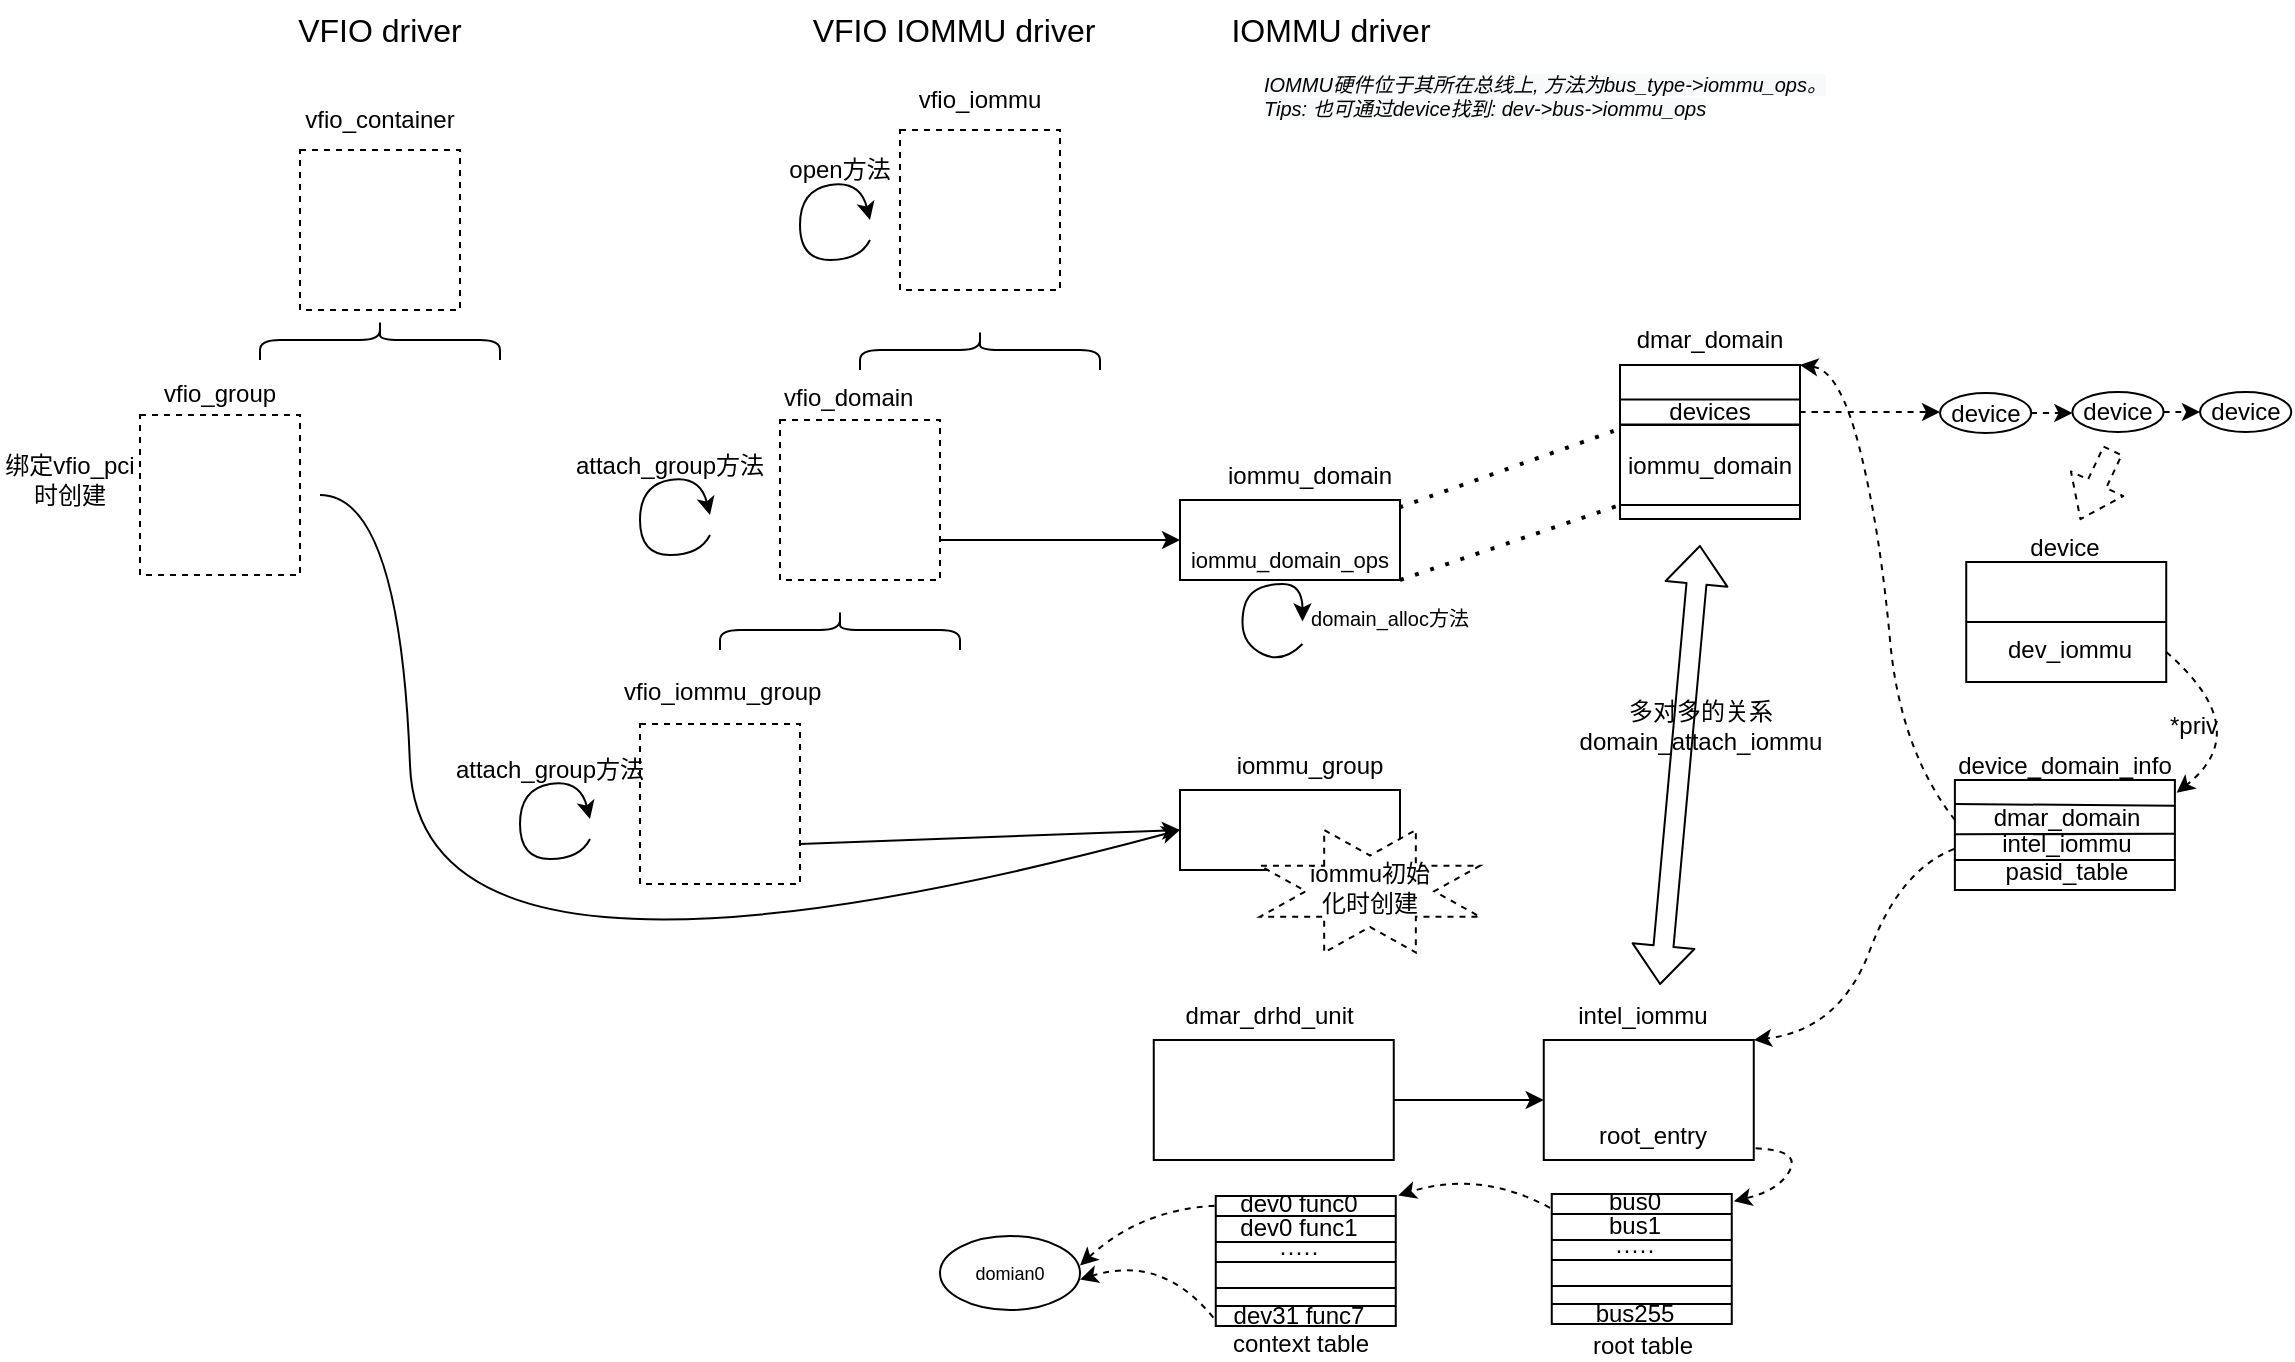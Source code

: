 <mxfile version="20.3.0" type="device"><diagram id="TdGoLbo_ntQsT3Yxs_Sf" name="Page-1"><mxGraphModel dx="1888" dy="649" grid="1" gridSize="10" guides="1" tooltips="1" connect="1" arrows="1" fold="1" page="1" pageScale="1" pageWidth="850" pageHeight="1100" math="0" shadow="0"><root><mxCell id="0"/><mxCell id="1" parent="0"/><mxCell id="GP9WpoyA37yrVVSQlpjE-4" value="vfio_domain" style="text;whiteSpace=wrap;html=1;" parent="1" vertex="1"><mxGeometry x="-340" y="230" width="80" height="25" as="geometry"/></mxCell><mxCell id="GP9WpoyA37yrVVSQlpjE-6" value="" style="whiteSpace=wrap;html=1;aspect=fixed;dashed=1;" parent="1" vertex="1"><mxGeometry x="-280" y="110" width="80" height="80" as="geometry"/></mxCell><mxCell id="GP9WpoyA37yrVVSQlpjE-7" value="vfio_iommu" style="text;html=1;strokeColor=none;fillColor=none;align=center;verticalAlign=middle;whiteSpace=wrap;rounded=0;" parent="1" vertex="1"><mxGeometry x="-270" y="80" width="60" height="30" as="geometry"/></mxCell><mxCell id="GP9WpoyA37yrVVSQlpjE-8" value="" style="whiteSpace=wrap;html=1;aspect=fixed;dashed=1;" parent="1" vertex="1"><mxGeometry x="-340" y="255" width="80" height="80" as="geometry"/></mxCell><mxCell id="GP9WpoyA37yrVVSQlpjE-9" value="vfio_iommu_group" style="text;whiteSpace=wrap;html=1;" parent="1" vertex="1"><mxGeometry x="-420" y="377" width="100" height="25" as="geometry"/></mxCell><mxCell id="GP9WpoyA37yrVVSQlpjE-10" value="" style="whiteSpace=wrap;html=1;aspect=fixed;dashed=1;" parent="1" vertex="1"><mxGeometry x="-410" y="407" width="80" height="80" as="geometry"/></mxCell><mxCell id="GP9WpoyA37yrVVSQlpjE-11" value="" style="shape=curlyBracket;whiteSpace=wrap;html=1;rounded=1;flipH=1;rotation=-90;" parent="1" vertex="1"><mxGeometry x="-250" y="160" width="20" height="120" as="geometry"/></mxCell><mxCell id="GP9WpoyA37yrVVSQlpjE-12" value="" style="shape=curlyBracket;whiteSpace=wrap;html=1;rounded=1;flipH=1;rotation=-90;" parent="1" vertex="1"><mxGeometry x="-320" y="300" width="20" height="120" as="geometry"/></mxCell><mxCell id="GP9WpoyA37yrVVSQlpjE-17" value="" style="rounded=0;whiteSpace=wrap;html=1;" parent="1" vertex="1"><mxGeometry x="-140" y="440" width="110" height="40" as="geometry"/></mxCell><mxCell id="GP9WpoyA37yrVVSQlpjE-18" value="iommu_group" style="text;html=1;strokeColor=none;fillColor=none;align=center;verticalAlign=middle;whiteSpace=wrap;rounded=0;" parent="1" vertex="1"><mxGeometry x="-108.75" y="420" width="67.5" height="15" as="geometry"/></mxCell><mxCell id="GP9WpoyA37yrVVSQlpjE-20" value="" style="endArrow=classic;html=1;rounded=0;entryX=0;entryY=0.5;entryDx=0;entryDy=0;exitX=1;exitY=0.75;exitDx=0;exitDy=0;" parent="1" source="GP9WpoyA37yrVVSQlpjE-10" target="GP9WpoyA37yrVVSQlpjE-17" edge="1"><mxGeometry width="50" height="50" relative="1" as="geometry"><mxPoint x="-310" y="510" as="sourcePoint"/><mxPoint x="-260" y="460" as="targetPoint"/></mxGeometry></mxCell><mxCell id="GP9WpoyA37yrVVSQlpjE-21" value="" style="rounded=0;whiteSpace=wrap;html=1;" parent="1" vertex="1"><mxGeometry x="-140" y="295" width="110" height="40" as="geometry"/></mxCell><mxCell id="GP9WpoyA37yrVVSQlpjE-22" value="iommu_domain" style="text;html=1;strokeColor=none;fillColor=none;align=center;verticalAlign=middle;whiteSpace=wrap;rounded=0;" parent="1" vertex="1"><mxGeometry x="-108.75" y="275" width="67.5" height="15" as="geometry"/></mxCell><mxCell id="GP9WpoyA37yrVVSQlpjE-23" value="" style="endArrow=classic;html=1;rounded=0;exitX=1;exitY=0.75;exitDx=0;exitDy=0;" parent="1" source="GP9WpoyA37yrVVSQlpjE-8" edge="1"><mxGeometry width="50" height="50" relative="1" as="geometry"><mxPoint x="-220" y="300" as="sourcePoint"/><mxPoint x="-140" y="315" as="targetPoint"/></mxGeometry></mxCell><mxCell id="GP9WpoyA37yrVVSQlpjE-25" value="" style="whiteSpace=wrap;html=1;aspect=fixed;dashed=1;" parent="1" vertex="1"><mxGeometry x="-580" y="120" width="80" height="80" as="geometry"/></mxCell><mxCell id="GP9WpoyA37yrVVSQlpjE-26" value="vfio_container" style="text;html=1;strokeColor=none;fillColor=none;align=center;verticalAlign=middle;whiteSpace=wrap;rounded=0;" parent="1" vertex="1"><mxGeometry x="-570" y="90" width="60" height="30" as="geometry"/></mxCell><mxCell id="GP9WpoyA37yrVVSQlpjE-29" value="&lt;font style=&quot;font-size: 16px;&quot;&gt;VFIO driver&lt;/font&gt;" style="text;html=1;strokeColor=none;fillColor=none;align=center;verticalAlign=middle;whiteSpace=wrap;rounded=0;" parent="1" vertex="1"><mxGeometry x="-600" y="45" width="120" height="30" as="geometry"/></mxCell><mxCell id="GP9WpoyA37yrVVSQlpjE-30" value="&lt;font style=&quot;font-size: 16px;&quot;&gt;VFIO IOMMU driver&lt;/font&gt;" style="text;html=1;strokeColor=none;fillColor=none;align=center;verticalAlign=middle;whiteSpace=wrap;rounded=0;" parent="1" vertex="1"><mxGeometry x="-330" y="45" width="154.37" height="30" as="geometry"/></mxCell><mxCell id="GP9WpoyA37yrVVSQlpjE-31" value="&lt;font style=&quot;font-size: 16px;&quot;&gt;IOMMU driver&lt;/font&gt;" style="text;html=1;strokeColor=none;fillColor=none;align=center;verticalAlign=middle;whiteSpace=wrap;rounded=0;" parent="1" vertex="1"><mxGeometry x="-129" y="45" width="128.75" height="30" as="geometry"/></mxCell><mxCell id="GP9WpoyA37yrVVSQlpjE-32" value="" style="curved=1;endArrow=classic;html=1;rounded=0;" parent="1" edge="1"><mxGeometry width="50" height="50" relative="1" as="geometry"><mxPoint x="-295" y="165" as="sourcePoint"/><mxPoint x="-295" y="155" as="targetPoint"/><Array as="points"><mxPoint x="-300" y="175"/><mxPoint x="-330" y="175"/><mxPoint x="-330" y="140"/><mxPoint x="-300" y="135"/></Array></mxGeometry></mxCell><mxCell id="GP9WpoyA37yrVVSQlpjE-33" value="open方法" style="text;html=1;strokeColor=none;fillColor=none;align=center;verticalAlign=middle;whiteSpace=wrap;rounded=0;dashed=1;" parent="1" vertex="1"><mxGeometry x="-340" y="115" width="60" height="30" as="geometry"/></mxCell><mxCell id="GP9WpoyA37yrVVSQlpjE-37" value="" style="curved=1;endArrow=classic;html=1;rounded=0;" parent="1" edge="1"><mxGeometry width="50" height="50" relative="1" as="geometry"><mxPoint x="-375" y="312.5" as="sourcePoint"/><mxPoint x="-375" y="302.5" as="targetPoint"/><Array as="points"><mxPoint x="-380" y="322.5"/><mxPoint x="-410" y="322.5"/><mxPoint x="-410" y="287.5"/><mxPoint x="-380" y="282.5"/></Array></mxGeometry></mxCell><mxCell id="GP9WpoyA37yrVVSQlpjE-38" value="attach_group方法" style="text;html=1;strokeColor=none;fillColor=none;align=center;verticalAlign=middle;whiteSpace=wrap;rounded=0;dashed=1;" parent="1" vertex="1"><mxGeometry x="-450" y="267.5" width="110" height="20" as="geometry"/></mxCell><mxCell id="GP9WpoyA37yrVVSQlpjE-40" value="vfio_group" style="text;whiteSpace=wrap;html=1;" parent="1" vertex="1"><mxGeometry x="-650" y="227.5" width="70" height="25" as="geometry"/></mxCell><mxCell id="GP9WpoyA37yrVVSQlpjE-41" value="" style="whiteSpace=wrap;html=1;aspect=fixed;dashed=1;" parent="1" vertex="1"><mxGeometry x="-660" y="252.5" width="80" height="80" as="geometry"/></mxCell><mxCell id="GP9WpoyA37yrVVSQlpjE-42" value="" style="shape=curlyBracket;whiteSpace=wrap;html=1;rounded=1;flipH=1;rotation=-90;" parent="1" vertex="1"><mxGeometry x="-550" y="155" width="20" height="120" as="geometry"/></mxCell><mxCell id="GP9WpoyA37yrVVSQlpjE-43" value="" style="endArrow=classic;html=1;curved=1;" parent="1" edge="1"><mxGeometry width="50" height="50" relative="1" as="geometry"><mxPoint x="-570" y="292.5" as="sourcePoint"/><mxPoint x="-140" y="460" as="targetPoint"/><Array as="points"><mxPoint x="-530" y="292.5"/><mxPoint x="-520" y="562.5"/></Array></mxGeometry></mxCell><mxCell id="GP9WpoyA37yrVVSQlpjE-44" value="" style="curved=1;endArrow=classic;html=1;rounded=0;" parent="1" edge="1"><mxGeometry width="50" height="50" relative="1" as="geometry"><mxPoint x="-435" y="464.5" as="sourcePoint"/><mxPoint x="-435" y="454.5" as="targetPoint"/><Array as="points"><mxPoint x="-440" y="474.5"/><mxPoint x="-470" y="474.5"/><mxPoint x="-470" y="439.5"/><mxPoint x="-440" y="434.5"/></Array></mxGeometry></mxCell><mxCell id="GP9WpoyA37yrVVSQlpjE-45" value="attach_group方法" style="text;html=1;strokeColor=none;fillColor=none;align=center;verticalAlign=middle;whiteSpace=wrap;rounded=0;dashed=1;" parent="1" vertex="1"><mxGeometry x="-510" y="420" width="110" height="20" as="geometry"/></mxCell><mxCell id="GP9WpoyA37yrVVSQlpjE-48" value="&lt;font style=&quot;font-size: 10px;&quot;&gt;domain_alloc方法&lt;/font&gt;" style="text;html=1;strokeColor=none;fillColor=none;align=center;verticalAlign=middle;whiteSpace=wrap;rounded=0;dashed=1;" parent="1" vertex="1"><mxGeometry x="-120" y="337.5" width="170" height="32.5" as="geometry"/></mxCell><mxCell id="GP9WpoyA37yrVVSQlpjE-50" value="" style="curved=1;endArrow=classic;html=1;rounded=0;" parent="1" edge="1"><mxGeometry width="50" height="50" relative="1" as="geometry"><mxPoint x="-78.75" y="367" as="sourcePoint"/><mxPoint x="-78.75" y="355.75" as="targetPoint"/><Array as="points"><mxPoint x="-88.75" y="377"/><mxPoint x="-108.75" y="367"/><mxPoint x="-108.75" y="345.75"/><mxPoint x="-98.75" y="337"/><mxPoint x="-78.75" y="337"/></Array></mxGeometry></mxCell><mxCell id="GP9WpoyA37yrVVSQlpjE-52" value="" style="verticalLabelPosition=bottom;verticalAlign=top;html=1;shape=mxgraph.basic.8_point_star;dashed=1;fontSize=10;" parent="1" vertex="1"><mxGeometry x="-100" y="460" width="110" height="61.25" as="geometry"/></mxCell><mxCell id="GP9WpoyA37yrVVSQlpjE-53" value="iommu初始化时创建" style="text;html=1;strokeColor=none;fillColor=none;align=center;verticalAlign=middle;whiteSpace=wrap;rounded=0;" parent="1" vertex="1"><mxGeometry x="-78.75" y="481.87" width="67.5" height="15" as="geometry"/></mxCell><mxCell id="GP9WpoyA37yrVVSQlpjE-54" value="" style="rounded=0;whiteSpace=wrap;html=1;" parent="1" vertex="1"><mxGeometry x="80" y="227.5" width="90" height="77" as="geometry"/></mxCell><mxCell id="GP9WpoyA37yrVVSQlpjE-55" value="dmar_domain" style="text;html=1;strokeColor=none;fillColor=none;align=center;verticalAlign=middle;whiteSpace=wrap;rounded=0;" parent="1" vertex="1"><mxGeometry x="91.25" y="207.5" width="67.5" height="15" as="geometry"/></mxCell><mxCell id="GP9WpoyA37yrVVSQlpjE-56" value="&lt;span style=&quot;color: rgb(0, 0, 0); font-family: Helvetica; font-size: 10px; font-variant-ligatures: normal; font-variant-caps: normal; font-weight: 400; letter-spacing: normal; orphans: 2; text-align: center; text-indent: 0px; text-transform: none; widows: 2; word-spacing: 0px; -webkit-text-stroke-width: 0px; background-color: rgb(248, 249, 250); text-decoration-thickness: initial; text-decoration-style: initial; text-decoration-color: initial; float: none; display: inline !important;&quot;&gt;&lt;i&gt;IOMMU硬件位于其所在总线上, 方法为bus_type-&amp;gt;iommu_ops。&lt;br&gt;Tips: 也可通过device找到: dev-&amp;gt;bus-&amp;gt;iommu_ops&lt;/i&gt;&lt;/span&gt;" style="text;whiteSpace=wrap;html=1;fontSize=10;" parent="1" vertex="1"><mxGeometry x="-100" y="75" width="300" height="40" as="geometry"/></mxCell><mxCell id="GP9WpoyA37yrVVSQlpjE-57" value="" style="rounded=0;whiteSpace=wrap;html=1;" parent="1" vertex="1"><mxGeometry x="80" y="257.5" width="90" height="40" as="geometry"/></mxCell><mxCell id="GP9WpoyA37yrVVSQlpjE-59" value="iommu_domain" style="text;html=1;strokeColor=none;fillColor=none;align=center;verticalAlign=middle;whiteSpace=wrap;rounded=0;" parent="1" vertex="1"><mxGeometry x="91.25" y="270" width="67.5" height="15" as="geometry"/></mxCell><mxCell id="GP9WpoyA37yrVVSQlpjE-61" value="" style="endArrow=none;dashed=1;html=1;dashPattern=1 3;strokeWidth=2;fontSize=10;curved=1;entryX=-0.035;entryY=0.075;entryDx=0;entryDy=0;exitX=0.997;exitY=0.093;exitDx=0;exitDy=0;exitPerimeter=0;entryPerimeter=0;" parent="1" source="GP9WpoyA37yrVVSQlpjE-21" target="GP9WpoyA37yrVVSQlpjE-57" edge="1"><mxGeometry width="50" height="50" relative="1" as="geometry"><mxPoint x="-30" y="290" as="sourcePoint"/><mxPoint x="80" y="190" as="targetPoint"/></mxGeometry></mxCell><mxCell id="GP9WpoyA37yrVVSQlpjE-63" value="" style="endArrow=none;dashed=1;html=1;dashPattern=1 3;strokeWidth=2;fontSize=10;curved=1;exitX=1;exitY=1;exitDx=0;exitDy=0;entryX=0;entryY=0.25;entryDx=0;entryDy=0;" parent="1" source="GP9WpoyA37yrVVSQlpjE-21" edge="1"><mxGeometry width="50" height="50" relative="1" as="geometry"><mxPoint x="-30.0" y="340.25" as="sourcePoint"/><mxPoint x="79.99" y="297.5" as="targetPoint"/></mxGeometry></mxCell><mxCell id="GP9WpoyA37yrVVSQlpjE-65" value="&lt;font style=&quot;font-size: 11px;&quot;&gt;iommu_domain_ops&lt;/font&gt;" style="text;html=1;strokeColor=none;fillColor=none;align=center;verticalAlign=middle;whiteSpace=wrap;rounded=0;" parent="1" vertex="1"><mxGeometry x="-145" y="317.5" width="120" height="15" as="geometry"/></mxCell><mxCell id="GP9WpoyA37yrVVSQlpjE-74" value="" style="rounded=0;whiteSpace=wrap;html=1;" parent="1" vertex="1"><mxGeometry x="-153.12" y="565" width="120" height="60" as="geometry"/></mxCell><mxCell id="GP9WpoyA37yrVVSQlpjE-75" value="dmar_drhd_unit&amp;nbsp;" style="text;html=1;strokeColor=none;fillColor=none;align=center;verticalAlign=middle;whiteSpace=wrap;rounded=0;" parent="1" vertex="1"><mxGeometry x="-143.12" y="545" width="98.75" height="15" as="geometry"/></mxCell><mxCell id="GP9WpoyA37yrVVSQlpjE-76" value="" style="rounded=0;whiteSpace=wrap;html=1;" parent="1" vertex="1"><mxGeometry x="247.44" y="435" width="110" height="40" as="geometry"/></mxCell><mxCell id="GP9WpoyA37yrVVSQlpjE-78" value="" style="rounded=0;whiteSpace=wrap;html=1;" parent="1" vertex="1"><mxGeometry x="41.88" y="565" width="105" height="60" as="geometry"/></mxCell><mxCell id="GP9WpoyA37yrVVSQlpjE-79" value="intel_iommu" style="text;html=1;strokeColor=none;fillColor=none;align=center;verticalAlign=middle;whiteSpace=wrap;rounded=0;" parent="1" vertex="1"><mxGeometry x="41.88" y="545" width="98.75" height="15" as="geometry"/></mxCell><mxCell id="GP9WpoyA37yrVVSQlpjE-83" value="" style="endArrow=classic;html=1;fontSize=16;curved=1;exitX=1;exitY=0.5;exitDx=0;exitDy=0;entryX=0;entryY=0.5;entryDx=0;entryDy=0;" parent="1" source="GP9WpoyA37yrVVSQlpjE-74" target="GP9WpoyA37yrVVSQlpjE-78" edge="1"><mxGeometry width="50" height="50" relative="1" as="geometry"><mxPoint x="-13.12" y="525" as="sourcePoint"/><mxPoint x="36.88" y="475" as="targetPoint"/></mxGeometry></mxCell><mxCell id="GP9WpoyA37yrVVSQlpjE-84" value="root_entry" style="text;html=1;strokeColor=none;fillColor=none;align=center;verticalAlign=middle;whiteSpace=wrap;rounded=0;" parent="1" vertex="1"><mxGeometry x="46.88" y="605" width="98.75" height="15" as="geometry"/></mxCell><mxCell id="GP9WpoyA37yrVVSQlpjE-85" value="" style="shape=table;html=1;whiteSpace=wrap;startSize=0;container=1;collapsible=0;childLayout=tableLayout;fontSize=16;rowLines=1;columnLines=0;sketch=0;" parent="1" vertex="1"><mxGeometry x="45.88" y="642" width="90" height="65" as="geometry"/></mxCell><mxCell id="GP9WpoyA37yrVVSQlpjE-86" value="" style="shape=tableRow;horizontal=0;startSize=0;swimlaneHead=0;swimlaneBody=0;top=0;left=0;bottom=0;right=0;collapsible=0;dropTarget=0;fillColor=none;points=[[0,0.5],[1,0.5]];portConstraint=eastwest;fontSize=16;sketch=0;" parent="GP9WpoyA37yrVVSQlpjE-85" vertex="1"><mxGeometry width="90" height="10" as="geometry"/></mxCell><mxCell id="GP9WpoyA37yrVVSQlpjE-87" value="" style="shape=partialRectangle;html=1;whiteSpace=wrap;connectable=0;fillColor=none;top=0;left=0;bottom=0;right=0;overflow=hidden;fontSize=16;sketch=0;" parent="GP9WpoyA37yrVVSQlpjE-86" vertex="1"><mxGeometry width="30" height="10" as="geometry"><mxRectangle width="30" height="10" as="alternateBounds"/></mxGeometry></mxCell><mxCell id="GP9WpoyA37yrVVSQlpjE-88" value="&lt;div style=&quot;&quot;&gt;&lt;br&gt;&lt;/div&gt;" style="shape=partialRectangle;html=1;whiteSpace=wrap;connectable=0;fillColor=none;top=0;left=0;bottom=0;right=0;overflow=hidden;fontSize=16;sketch=0;align=center;" parent="GP9WpoyA37yrVVSQlpjE-86" vertex="1"><mxGeometry x="30" width="30" height="10" as="geometry"><mxRectangle width="30" height="10" as="alternateBounds"/></mxGeometry></mxCell><mxCell id="GP9WpoyA37yrVVSQlpjE-89" value="" style="shape=partialRectangle;html=1;whiteSpace=wrap;connectable=0;fillColor=none;top=0;left=0;bottom=0;right=0;overflow=hidden;fontSize=16;sketch=0;" parent="GP9WpoyA37yrVVSQlpjE-86" vertex="1"><mxGeometry x="60" width="30" height="10" as="geometry"><mxRectangle width="30" height="10" as="alternateBounds"/></mxGeometry></mxCell><mxCell id="GP9WpoyA37yrVVSQlpjE-90" value="" style="shape=tableRow;horizontal=0;startSize=0;swimlaneHead=0;swimlaneBody=0;top=0;left=0;bottom=0;right=0;collapsible=0;dropTarget=0;fillColor=none;points=[[0,0.5],[1,0.5]];portConstraint=eastwest;fontSize=16;sketch=0;" parent="GP9WpoyA37yrVVSQlpjE-85" vertex="1"><mxGeometry y="10" width="90" height="13" as="geometry"/></mxCell><mxCell id="GP9WpoyA37yrVVSQlpjE-91" value="" style="shape=partialRectangle;html=1;whiteSpace=wrap;connectable=0;fillColor=none;top=0;left=0;bottom=0;right=0;overflow=hidden;fontSize=16;sketch=0;" parent="GP9WpoyA37yrVVSQlpjE-90" vertex="1"><mxGeometry width="30" height="13" as="geometry"><mxRectangle width="30" height="13" as="alternateBounds"/></mxGeometry></mxCell><mxCell id="GP9WpoyA37yrVVSQlpjE-92" value="" style="shape=partialRectangle;html=1;whiteSpace=wrap;connectable=0;fillColor=none;top=0;left=0;bottom=0;right=0;overflow=hidden;fontSize=16;sketch=0;" parent="GP9WpoyA37yrVVSQlpjE-90" vertex="1"><mxGeometry x="30" width="30" height="13" as="geometry"><mxRectangle width="30" height="13" as="alternateBounds"/></mxGeometry></mxCell><mxCell id="GP9WpoyA37yrVVSQlpjE-93" value="" style="shape=partialRectangle;html=1;whiteSpace=wrap;connectable=0;fillColor=none;top=0;left=0;bottom=0;right=0;overflow=hidden;fontSize=16;sketch=0;" parent="GP9WpoyA37yrVVSQlpjE-90" vertex="1"><mxGeometry x="60" width="30" height="13" as="geometry"><mxRectangle width="30" height="13" as="alternateBounds"/></mxGeometry></mxCell><mxCell id="GP9WpoyA37yrVVSQlpjE-94" value="" style="shape=tableRow;horizontal=0;startSize=0;swimlaneHead=0;swimlaneBody=0;top=0;left=0;bottom=0;right=0;collapsible=0;dropTarget=0;fillColor=none;points=[[0,0.5],[1,0.5]];portConstraint=eastwest;fontSize=16;sketch=0;" parent="GP9WpoyA37yrVVSQlpjE-85" vertex="1"><mxGeometry y="23" width="90" height="10" as="geometry"/></mxCell><mxCell id="GP9WpoyA37yrVVSQlpjE-95" value="" style="shape=partialRectangle;html=1;whiteSpace=wrap;connectable=0;fillColor=none;top=0;left=0;bottom=0;right=0;overflow=hidden;fontSize=16;sketch=0;" parent="GP9WpoyA37yrVVSQlpjE-94" vertex="1"><mxGeometry width="30" height="10" as="geometry"><mxRectangle width="30" height="10" as="alternateBounds"/></mxGeometry></mxCell><mxCell id="GP9WpoyA37yrVVSQlpjE-96" value="" style="shape=partialRectangle;html=1;whiteSpace=wrap;connectable=0;fillColor=none;top=0;left=0;bottom=0;right=0;overflow=hidden;fontSize=16;sketch=0;" parent="GP9WpoyA37yrVVSQlpjE-94" vertex="1"><mxGeometry x="30" width="30" height="10" as="geometry"><mxRectangle width="30" height="10" as="alternateBounds"/></mxGeometry></mxCell><mxCell id="GP9WpoyA37yrVVSQlpjE-97" value="" style="shape=partialRectangle;html=1;whiteSpace=wrap;connectable=0;fillColor=none;top=0;left=0;bottom=0;right=0;overflow=hidden;pointerEvents=1;fontSize=16;sketch=0;" parent="GP9WpoyA37yrVVSQlpjE-94" vertex="1"><mxGeometry x="60" width="30" height="10" as="geometry"><mxRectangle width="30" height="10" as="alternateBounds"/></mxGeometry></mxCell><mxCell id="GP9WpoyA37yrVVSQlpjE-98" style="shape=tableRow;horizontal=0;startSize=0;swimlaneHead=0;swimlaneBody=0;top=0;left=0;bottom=0;right=0;collapsible=0;dropTarget=0;fillColor=none;points=[[0,0.5],[1,0.5]];portConstraint=eastwest;fontSize=16;sketch=0;" parent="GP9WpoyA37yrVVSQlpjE-85" vertex="1"><mxGeometry y="33" width="90" height="13" as="geometry"/></mxCell><mxCell id="GP9WpoyA37yrVVSQlpjE-99" style="shape=partialRectangle;html=1;whiteSpace=wrap;connectable=0;fillColor=none;top=0;left=0;bottom=0;right=0;overflow=hidden;fontSize=16;sketch=0;" parent="GP9WpoyA37yrVVSQlpjE-98" vertex="1"><mxGeometry width="30" height="13" as="geometry"><mxRectangle width="30" height="13" as="alternateBounds"/></mxGeometry></mxCell><mxCell id="GP9WpoyA37yrVVSQlpjE-100" style="shape=partialRectangle;html=1;whiteSpace=wrap;connectable=0;fillColor=none;top=0;left=0;bottom=0;right=0;overflow=hidden;fontSize=16;sketch=0;" parent="GP9WpoyA37yrVVSQlpjE-98" vertex="1"><mxGeometry x="30" width="30" height="13" as="geometry"><mxRectangle width="30" height="13" as="alternateBounds"/></mxGeometry></mxCell><mxCell id="GP9WpoyA37yrVVSQlpjE-101" style="shape=partialRectangle;html=1;whiteSpace=wrap;connectable=0;fillColor=none;top=0;left=0;bottom=0;right=0;overflow=hidden;pointerEvents=1;fontSize=16;sketch=0;" parent="GP9WpoyA37yrVVSQlpjE-98" vertex="1"><mxGeometry x="60" width="30" height="13" as="geometry"><mxRectangle width="30" height="13" as="alternateBounds"/></mxGeometry></mxCell><mxCell id="GP9WpoyA37yrVVSQlpjE-102" style="shape=tableRow;horizontal=0;startSize=0;swimlaneHead=0;swimlaneBody=0;top=0;left=0;bottom=0;right=0;collapsible=0;dropTarget=0;fillColor=none;points=[[0,0.5],[1,0.5]];portConstraint=eastwest;fontSize=16;sketch=0;" parent="GP9WpoyA37yrVVSQlpjE-85" vertex="1"><mxGeometry y="46" width="90" height="9" as="geometry"/></mxCell><mxCell id="GP9WpoyA37yrVVSQlpjE-103" style="shape=partialRectangle;html=1;whiteSpace=wrap;connectable=0;fillColor=none;top=0;left=0;bottom=0;right=0;overflow=hidden;fontSize=16;sketch=0;" parent="GP9WpoyA37yrVVSQlpjE-102" vertex="1"><mxGeometry width="30" height="9" as="geometry"><mxRectangle width="30" height="9" as="alternateBounds"/></mxGeometry></mxCell><mxCell id="GP9WpoyA37yrVVSQlpjE-104" style="shape=partialRectangle;html=1;whiteSpace=wrap;connectable=0;fillColor=none;top=0;left=0;bottom=0;right=0;overflow=hidden;fontSize=16;sketch=0;" parent="GP9WpoyA37yrVVSQlpjE-102" vertex="1"><mxGeometry x="30" width="30" height="9" as="geometry"><mxRectangle width="30" height="9" as="alternateBounds"/></mxGeometry></mxCell><mxCell id="GP9WpoyA37yrVVSQlpjE-105" style="shape=partialRectangle;html=1;whiteSpace=wrap;connectable=0;fillColor=none;top=0;left=0;bottom=0;right=0;overflow=hidden;pointerEvents=1;fontSize=16;sketch=0;" parent="GP9WpoyA37yrVVSQlpjE-102" vertex="1"><mxGeometry x="60" width="30" height="9" as="geometry"><mxRectangle width="30" height="9" as="alternateBounds"/></mxGeometry></mxCell><mxCell id="GP9WpoyA37yrVVSQlpjE-106" style="shape=tableRow;horizontal=0;startSize=0;swimlaneHead=0;swimlaneBody=0;top=0;left=0;bottom=0;right=0;collapsible=0;dropTarget=0;fillColor=none;points=[[0,0.5],[1,0.5]];portConstraint=eastwest;fontSize=16;sketch=0;" parent="GP9WpoyA37yrVVSQlpjE-85" vertex="1"><mxGeometry y="55" width="90" height="10" as="geometry"/></mxCell><mxCell id="GP9WpoyA37yrVVSQlpjE-107" style="shape=partialRectangle;html=1;whiteSpace=wrap;connectable=0;fillColor=none;top=0;left=0;bottom=0;right=0;overflow=hidden;fontSize=16;sketch=0;" parent="GP9WpoyA37yrVVSQlpjE-106" vertex="1"><mxGeometry width="30" height="10" as="geometry"><mxRectangle width="30" height="10" as="alternateBounds"/></mxGeometry></mxCell><mxCell id="GP9WpoyA37yrVVSQlpjE-108" style="shape=partialRectangle;html=1;whiteSpace=wrap;connectable=0;fillColor=none;top=0;left=0;bottom=0;right=0;overflow=hidden;fontSize=16;sketch=0;" parent="GP9WpoyA37yrVVSQlpjE-106" vertex="1"><mxGeometry x="30" width="30" height="10" as="geometry"><mxRectangle width="30" height="10" as="alternateBounds"/></mxGeometry></mxCell><mxCell id="GP9WpoyA37yrVVSQlpjE-109" style="shape=partialRectangle;html=1;whiteSpace=wrap;connectable=0;fillColor=none;top=0;left=0;bottom=0;right=0;overflow=hidden;pointerEvents=1;fontSize=16;sketch=0;" parent="GP9WpoyA37yrVVSQlpjE-106" vertex="1"><mxGeometry x="60" width="30" height="10" as="geometry"><mxRectangle width="30" height="10" as="alternateBounds"/></mxGeometry></mxCell><mxCell id="GP9WpoyA37yrVVSQlpjE-135" value="bus0" style="text;html=1;strokeColor=none;fillColor=none;align=center;verticalAlign=middle;whiteSpace=wrap;rounded=0;" parent="1" vertex="1"><mxGeometry x="38.38" y="638" width="98.75" height="15" as="geometry"/></mxCell><mxCell id="GP9WpoyA37yrVVSQlpjE-136" value="bus1" style="text;html=1;strokeColor=none;fillColor=none;align=center;verticalAlign=middle;whiteSpace=wrap;rounded=0;" parent="1" vertex="1"><mxGeometry x="38.38" y="650" width="98.75" height="15" as="geometry"/></mxCell><mxCell id="GP9WpoyA37yrVVSQlpjE-137" value="·····" style="text;html=1;strokeColor=none;fillColor=none;align=center;verticalAlign=middle;whiteSpace=wrap;rounded=0;" parent="1" vertex="1"><mxGeometry x="38.38" y="662" width="98.75" height="15" as="geometry"/></mxCell><mxCell id="GP9WpoyA37yrVVSQlpjE-138" value="bus255" style="text;html=1;strokeColor=none;fillColor=none;align=center;verticalAlign=middle;whiteSpace=wrap;rounded=0;" parent="1" vertex="1"><mxGeometry x="38.38" y="694" width="98.75" height="15" as="geometry"/></mxCell><mxCell id="GP9WpoyA37yrVVSQlpjE-168" value="" style="shape=table;html=1;whiteSpace=wrap;startSize=0;container=1;collapsible=0;childLayout=tableLayout;fontSize=16;rowLines=1;columnLines=0;sketch=0;" parent="1" vertex="1"><mxGeometry x="-122.12" y="643" width="90" height="65" as="geometry"/></mxCell><mxCell id="GP9WpoyA37yrVVSQlpjE-169" value="" style="shape=tableRow;horizontal=0;startSize=0;swimlaneHead=0;swimlaneBody=0;top=0;left=0;bottom=0;right=0;collapsible=0;dropTarget=0;fillColor=none;points=[[0,0.5],[1,0.5]];portConstraint=eastwest;fontSize=16;sketch=0;" parent="GP9WpoyA37yrVVSQlpjE-168" vertex="1"><mxGeometry width="90" height="10" as="geometry"/></mxCell><mxCell id="GP9WpoyA37yrVVSQlpjE-170" value="" style="shape=partialRectangle;html=1;whiteSpace=wrap;connectable=0;fillColor=none;top=0;left=0;bottom=0;right=0;overflow=hidden;fontSize=16;sketch=0;" parent="GP9WpoyA37yrVVSQlpjE-169" vertex="1"><mxGeometry width="30" height="10" as="geometry"><mxRectangle width="30" height="10" as="alternateBounds"/></mxGeometry></mxCell><mxCell id="GP9WpoyA37yrVVSQlpjE-171" value="&lt;div style=&quot;&quot;&gt;&lt;br&gt;&lt;/div&gt;" style="shape=partialRectangle;html=1;whiteSpace=wrap;connectable=0;fillColor=none;top=0;left=0;bottom=0;right=0;overflow=hidden;fontSize=16;sketch=0;align=center;" parent="GP9WpoyA37yrVVSQlpjE-169" vertex="1"><mxGeometry x="30" width="30" height="10" as="geometry"><mxRectangle width="30" height="10" as="alternateBounds"/></mxGeometry></mxCell><mxCell id="GP9WpoyA37yrVVSQlpjE-172" value="" style="shape=partialRectangle;html=1;whiteSpace=wrap;connectable=0;fillColor=none;top=0;left=0;bottom=0;right=0;overflow=hidden;fontSize=16;sketch=0;" parent="GP9WpoyA37yrVVSQlpjE-169" vertex="1"><mxGeometry x="60" width="30" height="10" as="geometry"><mxRectangle width="30" height="10" as="alternateBounds"/></mxGeometry></mxCell><mxCell id="GP9WpoyA37yrVVSQlpjE-173" value="" style="shape=tableRow;horizontal=0;startSize=0;swimlaneHead=0;swimlaneBody=0;top=0;left=0;bottom=0;right=0;collapsible=0;dropTarget=0;fillColor=none;points=[[0,0.5],[1,0.5]];portConstraint=eastwest;fontSize=16;sketch=0;" parent="GP9WpoyA37yrVVSQlpjE-168" vertex="1"><mxGeometry y="10" width="90" height="13" as="geometry"/></mxCell><mxCell id="GP9WpoyA37yrVVSQlpjE-174" value="" style="shape=partialRectangle;html=1;whiteSpace=wrap;connectable=0;fillColor=none;top=0;left=0;bottom=0;right=0;overflow=hidden;fontSize=16;sketch=0;" parent="GP9WpoyA37yrVVSQlpjE-173" vertex="1"><mxGeometry width="30" height="13" as="geometry"><mxRectangle width="30" height="13" as="alternateBounds"/></mxGeometry></mxCell><mxCell id="GP9WpoyA37yrVVSQlpjE-175" value="" style="shape=partialRectangle;html=1;whiteSpace=wrap;connectable=0;fillColor=none;top=0;left=0;bottom=0;right=0;overflow=hidden;fontSize=16;sketch=0;" parent="GP9WpoyA37yrVVSQlpjE-173" vertex="1"><mxGeometry x="30" width="30" height="13" as="geometry"><mxRectangle width="30" height="13" as="alternateBounds"/></mxGeometry></mxCell><mxCell id="GP9WpoyA37yrVVSQlpjE-176" value="" style="shape=partialRectangle;html=1;whiteSpace=wrap;connectable=0;fillColor=none;top=0;left=0;bottom=0;right=0;overflow=hidden;fontSize=16;sketch=0;" parent="GP9WpoyA37yrVVSQlpjE-173" vertex="1"><mxGeometry x="60" width="30" height="13" as="geometry"><mxRectangle width="30" height="13" as="alternateBounds"/></mxGeometry></mxCell><mxCell id="GP9WpoyA37yrVVSQlpjE-177" value="" style="shape=tableRow;horizontal=0;startSize=0;swimlaneHead=0;swimlaneBody=0;top=0;left=0;bottom=0;right=0;collapsible=0;dropTarget=0;fillColor=none;points=[[0,0.5],[1,0.5]];portConstraint=eastwest;fontSize=16;sketch=0;" parent="GP9WpoyA37yrVVSQlpjE-168" vertex="1"><mxGeometry y="23" width="90" height="10" as="geometry"/></mxCell><mxCell id="GP9WpoyA37yrVVSQlpjE-178" value="" style="shape=partialRectangle;html=1;whiteSpace=wrap;connectable=0;fillColor=none;top=0;left=0;bottom=0;right=0;overflow=hidden;fontSize=16;sketch=0;" parent="GP9WpoyA37yrVVSQlpjE-177" vertex="1"><mxGeometry width="30" height="10" as="geometry"><mxRectangle width="30" height="10" as="alternateBounds"/></mxGeometry></mxCell><mxCell id="GP9WpoyA37yrVVSQlpjE-179" value="" style="shape=partialRectangle;html=1;whiteSpace=wrap;connectable=0;fillColor=none;top=0;left=0;bottom=0;right=0;overflow=hidden;fontSize=16;sketch=0;" parent="GP9WpoyA37yrVVSQlpjE-177" vertex="1"><mxGeometry x="30" width="30" height="10" as="geometry"><mxRectangle width="30" height="10" as="alternateBounds"/></mxGeometry></mxCell><mxCell id="GP9WpoyA37yrVVSQlpjE-180" value="" style="shape=partialRectangle;html=1;whiteSpace=wrap;connectable=0;fillColor=none;top=0;left=0;bottom=0;right=0;overflow=hidden;pointerEvents=1;fontSize=16;sketch=0;" parent="GP9WpoyA37yrVVSQlpjE-177" vertex="1"><mxGeometry x="60" width="30" height="10" as="geometry"><mxRectangle width="30" height="10" as="alternateBounds"/></mxGeometry></mxCell><mxCell id="GP9WpoyA37yrVVSQlpjE-181" style="shape=tableRow;horizontal=0;startSize=0;swimlaneHead=0;swimlaneBody=0;top=0;left=0;bottom=0;right=0;collapsible=0;dropTarget=0;fillColor=none;points=[[0,0.5],[1,0.5]];portConstraint=eastwest;fontSize=16;sketch=0;" parent="GP9WpoyA37yrVVSQlpjE-168" vertex="1"><mxGeometry y="33" width="90" height="13" as="geometry"/></mxCell><mxCell id="GP9WpoyA37yrVVSQlpjE-182" style="shape=partialRectangle;html=1;whiteSpace=wrap;connectable=0;fillColor=none;top=0;left=0;bottom=0;right=0;overflow=hidden;fontSize=16;sketch=0;" parent="GP9WpoyA37yrVVSQlpjE-181" vertex="1"><mxGeometry width="30" height="13" as="geometry"><mxRectangle width="30" height="13" as="alternateBounds"/></mxGeometry></mxCell><mxCell id="GP9WpoyA37yrVVSQlpjE-183" style="shape=partialRectangle;html=1;whiteSpace=wrap;connectable=0;fillColor=none;top=0;left=0;bottom=0;right=0;overflow=hidden;fontSize=16;sketch=0;" parent="GP9WpoyA37yrVVSQlpjE-181" vertex="1"><mxGeometry x="30" width="30" height="13" as="geometry"><mxRectangle width="30" height="13" as="alternateBounds"/></mxGeometry></mxCell><mxCell id="GP9WpoyA37yrVVSQlpjE-184" style="shape=partialRectangle;html=1;whiteSpace=wrap;connectable=0;fillColor=none;top=0;left=0;bottom=0;right=0;overflow=hidden;pointerEvents=1;fontSize=16;sketch=0;" parent="GP9WpoyA37yrVVSQlpjE-181" vertex="1"><mxGeometry x="60" width="30" height="13" as="geometry"><mxRectangle width="30" height="13" as="alternateBounds"/></mxGeometry></mxCell><mxCell id="GP9WpoyA37yrVVSQlpjE-185" style="shape=tableRow;horizontal=0;startSize=0;swimlaneHead=0;swimlaneBody=0;top=0;left=0;bottom=0;right=0;collapsible=0;dropTarget=0;fillColor=none;points=[[0,0.5],[1,0.5]];portConstraint=eastwest;fontSize=16;sketch=0;" parent="GP9WpoyA37yrVVSQlpjE-168" vertex="1"><mxGeometry y="46" width="90" height="9" as="geometry"/></mxCell><mxCell id="GP9WpoyA37yrVVSQlpjE-186" style="shape=partialRectangle;html=1;whiteSpace=wrap;connectable=0;fillColor=none;top=0;left=0;bottom=0;right=0;overflow=hidden;fontSize=16;sketch=0;" parent="GP9WpoyA37yrVVSQlpjE-185" vertex="1"><mxGeometry width="30" height="9" as="geometry"><mxRectangle width="30" height="9" as="alternateBounds"/></mxGeometry></mxCell><mxCell id="GP9WpoyA37yrVVSQlpjE-187" style="shape=partialRectangle;html=1;whiteSpace=wrap;connectable=0;fillColor=none;top=0;left=0;bottom=0;right=0;overflow=hidden;fontSize=16;sketch=0;" parent="GP9WpoyA37yrVVSQlpjE-185" vertex="1"><mxGeometry x="30" width="30" height="9" as="geometry"><mxRectangle width="30" height="9" as="alternateBounds"/></mxGeometry></mxCell><mxCell id="GP9WpoyA37yrVVSQlpjE-188" style="shape=partialRectangle;html=1;whiteSpace=wrap;connectable=0;fillColor=none;top=0;left=0;bottom=0;right=0;overflow=hidden;pointerEvents=1;fontSize=16;sketch=0;" parent="GP9WpoyA37yrVVSQlpjE-185" vertex="1"><mxGeometry x="60" width="30" height="9" as="geometry"><mxRectangle width="30" height="9" as="alternateBounds"/></mxGeometry></mxCell><mxCell id="GP9WpoyA37yrVVSQlpjE-189" style="shape=tableRow;horizontal=0;startSize=0;swimlaneHead=0;swimlaneBody=0;top=0;left=0;bottom=0;right=0;collapsible=0;dropTarget=0;fillColor=none;points=[[0,0.5],[1,0.5]];portConstraint=eastwest;fontSize=16;sketch=0;" parent="GP9WpoyA37yrVVSQlpjE-168" vertex="1"><mxGeometry y="55" width="90" height="10" as="geometry"/></mxCell><mxCell id="GP9WpoyA37yrVVSQlpjE-190" style="shape=partialRectangle;html=1;whiteSpace=wrap;connectable=0;fillColor=none;top=0;left=0;bottom=0;right=0;overflow=hidden;fontSize=16;sketch=0;" parent="GP9WpoyA37yrVVSQlpjE-189" vertex="1"><mxGeometry width="30" height="10" as="geometry"><mxRectangle width="30" height="10" as="alternateBounds"/></mxGeometry></mxCell><mxCell id="GP9WpoyA37yrVVSQlpjE-191" style="shape=partialRectangle;html=1;whiteSpace=wrap;connectable=0;fillColor=none;top=0;left=0;bottom=0;right=0;overflow=hidden;fontSize=16;sketch=0;" parent="GP9WpoyA37yrVVSQlpjE-189" vertex="1"><mxGeometry x="30" width="30" height="10" as="geometry"><mxRectangle width="30" height="10" as="alternateBounds"/></mxGeometry></mxCell><mxCell id="GP9WpoyA37yrVVSQlpjE-192" style="shape=partialRectangle;html=1;whiteSpace=wrap;connectable=0;fillColor=none;top=0;left=0;bottom=0;right=0;overflow=hidden;pointerEvents=1;fontSize=16;sketch=0;" parent="GP9WpoyA37yrVVSQlpjE-189" vertex="1"><mxGeometry x="60" width="30" height="10" as="geometry"><mxRectangle width="30" height="10" as="alternateBounds"/></mxGeometry></mxCell><mxCell id="GP9WpoyA37yrVVSQlpjE-193" value="dev0 func0" style="text;html=1;strokeColor=none;fillColor=none;align=center;verticalAlign=middle;whiteSpace=wrap;rounded=0;" parent="1" vertex="1"><mxGeometry x="-129.62" y="639" width="98.75" height="15" as="geometry"/></mxCell><mxCell id="GP9WpoyA37yrVVSQlpjE-194" value="dev0 func1" style="text;html=1;strokeColor=none;fillColor=none;align=center;verticalAlign=middle;whiteSpace=wrap;rounded=0;" parent="1" vertex="1"><mxGeometry x="-129.62" y="651" width="98.75" height="15" as="geometry"/></mxCell><mxCell id="GP9WpoyA37yrVVSQlpjE-195" value="·····" style="text;html=1;strokeColor=none;fillColor=none;align=center;verticalAlign=middle;whiteSpace=wrap;rounded=0;" parent="1" vertex="1"><mxGeometry x="-129.62" y="663" width="98.75" height="15" as="geometry"/></mxCell><mxCell id="GP9WpoyA37yrVVSQlpjE-196" value="dev31 func7" style="text;html=1;strokeColor=none;fillColor=none;align=center;verticalAlign=middle;whiteSpace=wrap;rounded=0;" parent="1" vertex="1"><mxGeometry x="-129.62" y="695" width="98.75" height="15" as="geometry"/></mxCell><mxCell id="GP9WpoyA37yrVVSQlpjE-198" value="" style="endArrow=classic;html=1;dashed=1;fontSize=9;curved=1;exitX=1.009;exitY=0.903;exitDx=0;exitDy=0;exitPerimeter=0;entryX=0.998;entryY=-0.288;entryDx=0;entryDy=0;entryPerimeter=0;" parent="1" source="GP9WpoyA37yrVVSQlpjE-78" target="GP9WpoyA37yrVVSQlpjE-136" edge="1"><mxGeometry width="50" height="50" relative="1" as="geometry"><mxPoint x="120" y="590" as="sourcePoint"/><mxPoint x="170" y="540" as="targetPoint"/><Array as="points"><mxPoint x="170" y="620"/><mxPoint x="160" y="640"/></Array></mxGeometry></mxCell><mxCell id="GP9WpoyA37yrVVSQlpjE-199" value="" style="endArrow=classic;html=1;dashed=1;fontSize=9;curved=1;exitX=0.067;exitY=-0.074;exitDx=0;exitDy=0;exitPerimeter=0;entryX=1;entryY=0.25;entryDx=0;entryDy=0;" parent="1" source="GP9WpoyA37yrVVSQlpjE-136" target="GP9WpoyA37yrVVSQlpjE-193" edge="1"><mxGeometry width="50" height="50" relative="1" as="geometry"><mxPoint x="-4.12" y="662" as="sourcePoint"/><mxPoint x="45.88" y="612" as="targetPoint"/><Array as="points"><mxPoint x="10" y="630"/></Array></mxGeometry></mxCell><mxCell id="GP9WpoyA37yrVVSQlpjE-200" value="root table" style="text;html=1;strokeColor=none;fillColor=none;align=center;verticalAlign=middle;whiteSpace=wrap;rounded=0;" parent="1" vertex="1"><mxGeometry x="41.51" y="710" width="98.75" height="15" as="geometry"/></mxCell><mxCell id="GP9WpoyA37yrVVSQlpjE-201" value="context table" style="text;html=1;strokeColor=none;fillColor=none;align=center;verticalAlign=middle;whiteSpace=wrap;rounded=0;" parent="1" vertex="1"><mxGeometry x="-128.75" y="709" width="98.75" height="15" as="geometry"/></mxCell><mxCell id="GP9WpoyA37yrVVSQlpjE-203" value="domian0" style="ellipse;whiteSpace=wrap;html=1;sketch=0;fontSize=9;" parent="1" vertex="1"><mxGeometry x="-260" y="663" width="70" height="37" as="geometry"/></mxCell><mxCell id="GP9WpoyA37yrVVSQlpjE-204" value="" style="endArrow=classic;html=1;dashed=1;fontSize=9;curved=1;exitX=0.07;exitY=-0.211;exitDx=0;exitDy=0;exitPerimeter=0;entryX=1;entryY=0.25;entryDx=0;entryDy=0;" parent="1" source="GP9WpoyA37yrVVSQlpjE-194" edge="1"><mxGeometry width="50" height="50" relative="1" as="geometry"><mxPoint x="-114.134" y="683.89" as="sourcePoint"/><mxPoint x="-190.0" y="677.75" as="targetPoint"/><Array as="points"><mxPoint x="-160" y="650"/></Array></mxGeometry></mxCell><mxCell id="GP9WpoyA37yrVVSQlpjE-205" value="" style="endArrow=classic;html=1;dashed=1;fontSize=9;curved=1;exitX=0.055;exitY=-0.344;exitDx=0;exitDy=0;exitPerimeter=0;entryX=1;entryY=0.25;entryDx=0;entryDy=0;" parent="1" source="GP9WpoyA37yrVVSQlpjE-201" edge="1"><mxGeometry width="50" height="50" relative="1" as="geometry"><mxPoint x="-114.134" y="690.94" as="sourcePoint"/><mxPoint x="-190.0" y="684.8" as="targetPoint"/><Array as="points"><mxPoint x="-149.13" y="672.05"/></Array></mxGeometry></mxCell><mxCell id="GP9WpoyA37yrVVSQlpjE-206" value="" style="shape=flexArrow;endArrow=classic;startArrow=classic;html=1;fontSize=9;curved=1;" parent="1" edge="1"><mxGeometry width="100" height="100" relative="1" as="geometry"><mxPoint x="100" y="537.5" as="sourcePoint"/><mxPoint x="120" y="317.5" as="targetPoint"/></mxGeometry></mxCell><mxCell id="GP9WpoyA37yrVVSQlpjE-207" value="多对多的关系&lt;br&gt;domain_attach_iommu" style="text;html=1;strokeColor=none;fillColor=none;align=center;verticalAlign=middle;whiteSpace=wrap;rounded=0;" parent="1" vertex="1"><mxGeometry x="71.25" y="400" width="98.75" height="15" as="geometry"/></mxCell><mxCell id="GP9WpoyA37yrVVSQlpjE-208" value="" style="rounded=0;whiteSpace=wrap;html=1;" parent="1" vertex="1"><mxGeometry x="253.12" y="326" width="100" height="60" as="geometry"/></mxCell><mxCell id="GP9WpoyA37yrVVSQlpjE-209" value="device_domain_info" style="text;html=1;strokeColor=none;fillColor=none;align=center;verticalAlign=middle;whiteSpace=wrap;rounded=0;" parent="1" vertex="1"><mxGeometry x="253.07" y="420" width="98.75" height="15" as="geometry"/></mxCell><mxCell id="GP9WpoyA37yrVVSQlpjE-211" value="&lt;font style=&quot;font-size: 12px;&quot;&gt;dev_iommu&lt;/font&gt;" style="text;whiteSpace=wrap;html=1;fontSize=9;" parent="1" vertex="1"><mxGeometry x="272.49" y="356" width="50" height="30" as="geometry"/></mxCell><mxCell id="GP9WpoyA37yrVVSQlpjE-213" value="" style="endArrow=none;html=1;fontSize=9;curved=1;exitX=0;exitY=0.5;exitDx=0;exitDy=0;entryX=1;entryY=0.5;entryDx=0;entryDy=0;" parent="1" source="GP9WpoyA37yrVVSQlpjE-208" target="GP9WpoyA37yrVVSQlpjE-208" edge="1"><mxGeometry width="50" height="50" relative="1" as="geometry"><mxPoint x="278.12" y="356" as="sourcePoint"/><mxPoint x="328.12" y="306" as="targetPoint"/></mxGeometry></mxCell><mxCell id="GP9WpoyA37yrVVSQlpjE-219" value="device" style="text;html=1;strokeColor=none;fillColor=none;align=center;verticalAlign=middle;whiteSpace=wrap;rounded=0;" parent="1" vertex="1"><mxGeometry x="253.12" y="311" width="98.75" height="15" as="geometry"/></mxCell><mxCell id="GP9WpoyA37yrVVSQlpjE-221" value="dmar_domain" style="text;html=1;strokeColor=none;fillColor=none;align=center;verticalAlign=middle;whiteSpace=wrap;rounded=0;" parent="1" vertex="1"><mxGeometry x="254.37" y="446.5" width="98.75" height="15" as="geometry"/></mxCell><mxCell id="GP9WpoyA37yrVVSQlpjE-222" value="intel_iommu" style="text;html=1;strokeColor=none;fillColor=none;align=center;verticalAlign=middle;whiteSpace=wrap;rounded=0;" parent="1" vertex="1"><mxGeometry x="253.74" y="459" width="98.75" height="15" as="geometry"/></mxCell><mxCell id="GP9WpoyA37yrVVSQlpjE-223" value="" style="endArrow=none;html=1;fontSize=9;curved=1;entryX=1.001;entryY=0.672;entryDx=0;entryDy=0;entryPerimeter=0;exitX=0.003;exitY=0.679;exitDx=0;exitDy=0;exitPerimeter=0;" parent="1" source="GP9WpoyA37yrVVSQlpjE-76" target="GP9WpoyA37yrVVSQlpjE-76" edge="1"><mxGeometry width="50" height="50" relative="1" as="geometry"><mxPoint x="250" y="462" as="sourcePoint"/><mxPoint x="357.66" y="460.64" as="targetPoint"/></mxGeometry></mxCell><mxCell id="GP9WpoyA37yrVVSQlpjE-224" value="" style="endArrow=none;html=1;fontSize=9;curved=1;exitX=0.01;exitY=0.668;exitDx=0;exitDy=0;entryX=0.997;entryY=0.322;entryDx=0;entryDy=0;entryPerimeter=0;exitPerimeter=0;" parent="1" target="GP9WpoyA37yrVVSQlpjE-76" edge="1"><mxGeometry width="50" height="50" relative="1" as="geometry"><mxPoint x="247.44" y="447.0" as="sourcePoint"/><mxPoint x="355.02" y="447.16" as="targetPoint"/></mxGeometry></mxCell><mxCell id="GP9WpoyA37yrVVSQlpjE-225" value="*priv" style="text;html=1;strokeColor=none;fillColor=none;align=center;verticalAlign=middle;whiteSpace=wrap;rounded=0;" parent="1" vertex="1"><mxGeometry x="351.87" y="403.5" width="30" height="8" as="geometry"/></mxCell><mxCell id="GP9WpoyA37yrVVSQlpjE-228" value="" style="endArrow=classic;html=1;fontSize=12;curved=1;exitX=1;exitY=0.75;exitDx=0;exitDy=0;entryX=1.008;entryY=0.16;entryDx=0;entryDy=0;entryPerimeter=0;dashed=1;" parent="1" source="GP9WpoyA37yrVVSQlpjE-208" target="GP9WpoyA37yrVVSQlpjE-76" edge="1"><mxGeometry width="50" height="50" relative="1" as="geometry"><mxPoint x="348" y="470" as="sourcePoint"/><mxPoint x="398" y="420" as="targetPoint"/><Array as="points"><mxPoint x="398" y="410"/></Array></mxGeometry></mxCell><mxCell id="GP9WpoyA37yrVVSQlpjE-229" value="" style="endArrow=classic;html=1;fontSize=12;curved=1;entryX=1;entryY=0;entryDx=0;entryDy=0;exitX=0;exitY=0.5;exitDx=0;exitDy=0;dashed=1;" parent="1" source="GP9WpoyA37yrVVSQlpjE-76" target="GP9WpoyA37yrVVSQlpjE-54" edge="1"><mxGeometry width="50" height="50" relative="1" as="geometry"><mxPoint x="250" y="454" as="sourcePoint"/><mxPoint x="670" y="320" as="targetPoint"/><Array as="points"><mxPoint x="220" y="420"/><mxPoint x="210" y="310"/><mxPoint x="190" y="230"/></Array></mxGeometry></mxCell><mxCell id="GP9WpoyA37yrVVSQlpjE-231" value="" style="endArrow=classic;html=1;fontSize=12;curved=1;exitX=-0.004;exitY=0.863;exitDx=0;exitDy=0;exitPerimeter=0;entryX=1;entryY=0;entryDx=0;entryDy=0;dashed=1;" parent="1" source="GP9WpoyA37yrVVSQlpjE-76" target="GP9WpoyA37yrVVSQlpjE-78" edge="1"><mxGeometry width="50" height="50" relative="1" as="geometry"><mxPoint x="220" y="450" as="sourcePoint"/><mxPoint x="270" y="400" as="targetPoint"/><Array as="points"><mxPoint x="220" y="480"/><mxPoint x="190" y="560"/></Array></mxGeometry></mxCell><mxCell id="GP9WpoyA37yrVVSQlpjE-232" value="" style="rounded=0;whiteSpace=wrap;html=1;" parent="1" vertex="1"><mxGeometry x="80" y="244.75" width="90" height="12.5" as="geometry"/></mxCell><mxCell id="GP9WpoyA37yrVVSQlpjE-233" value="devices" style="text;html=1;strokeColor=none;fillColor=none;align=center;verticalAlign=middle;whiteSpace=wrap;rounded=0;" parent="1" vertex="1"><mxGeometry x="91.25" y="243.5" width="67.5" height="15" as="geometry"/></mxCell><mxCell id="GP9WpoyA37yrVVSQlpjE-235" value="" style="endArrow=classic;html=1;dashed=1;fontSize=12;curved=1;exitX=1;exitY=0.5;exitDx=0;exitDy=0;" parent="1" source="GP9WpoyA37yrVVSQlpjE-232" edge="1"><mxGeometry width="50" height="50" relative="1" as="geometry"><mxPoint x="180" y="340" as="sourcePoint"/><mxPoint x="240" y="251" as="targetPoint"/></mxGeometry></mxCell><mxCell id="GP9WpoyA37yrVVSQlpjE-241" style="edgeStyle=orthogonalEdgeStyle;curved=1;orthogonalLoop=1;jettySize=auto;html=1;exitX=1;exitY=0.5;exitDx=0;exitDy=0;entryX=0;entryY=0.5;entryDx=0;entryDy=0;dashed=1;fontSize=12;" parent="1" source="GP9WpoyA37yrVVSQlpjE-239" target="GP9WpoyA37yrVVSQlpjE-240" edge="1"><mxGeometry relative="1" as="geometry"/></mxCell><mxCell id="GP9WpoyA37yrVVSQlpjE-239" value="device" style="ellipse;whiteSpace=wrap;html=1;sketch=0;fontSize=12;" parent="1" vertex="1"><mxGeometry x="240" y="241.5" width="45.63" height="20" as="geometry"/></mxCell><mxCell id="GP9WpoyA37yrVVSQlpjE-243" style="edgeStyle=orthogonalEdgeStyle;curved=1;orthogonalLoop=1;jettySize=auto;html=1;exitX=1;exitY=0.5;exitDx=0;exitDy=0;entryX=0;entryY=0.5;entryDx=0;entryDy=0;dashed=1;fontSize=12;" parent="1" source="GP9WpoyA37yrVVSQlpjE-240" target="GP9WpoyA37yrVVSQlpjE-242" edge="1"><mxGeometry relative="1" as="geometry"/></mxCell><mxCell id="GP9WpoyA37yrVVSQlpjE-240" value="device" style="ellipse;whiteSpace=wrap;html=1;sketch=0;fontSize=12;" parent="1" vertex="1"><mxGeometry x="306.19" y="241" width="45.63" height="20" as="geometry"/></mxCell><mxCell id="GP9WpoyA37yrVVSQlpjE-242" value="device" style="ellipse;whiteSpace=wrap;html=1;sketch=0;fontSize=12;" parent="1" vertex="1"><mxGeometry x="370" y="241" width="45.63" height="20" as="geometry"/></mxCell><mxCell id="GP9WpoyA37yrVVSQlpjE-245" value="" style="rounded=0;whiteSpace=wrap;html=1;" parent="1" vertex="1"><mxGeometry x="247.44" y="475" width="110" height="15" as="geometry"/></mxCell><mxCell id="GP9WpoyA37yrVVSQlpjE-246" value="pasid_table" style="text;html=1;strokeColor=none;fillColor=none;align=center;verticalAlign=middle;whiteSpace=wrap;rounded=0;" parent="1" vertex="1"><mxGeometry x="254.12" y="473" width="98.75" height="15" as="geometry"/></mxCell><mxCell id="GP9WpoyA37yrVVSQlpjE-247" value="" style="shape=flexArrow;endArrow=classic;html=1;dashed=1;fontSize=12;curved=1;endWidth=17.931;endSize=6.179;" parent="1" edge="1"><mxGeometry width="50" height="50" relative="1" as="geometry"><mxPoint x="326.51" y="270" as="sourcePoint"/><mxPoint x="310" y="305" as="targetPoint"/></mxGeometry></mxCell><mxCell id="RGkUlsJLbOS4S3d8NJPr-1" value="绑定vfio_pci时创建" style="text;html=1;strokeColor=none;fillColor=none;align=center;verticalAlign=middle;whiteSpace=wrap;rounded=0;dashed=1;" vertex="1" parent="1"><mxGeometry x="-730" y="275" width="70" height="20" as="geometry"/></mxCell></root></mxGraphModel></diagram></mxfile>